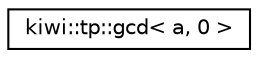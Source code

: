 digraph "Graphical Class Hierarchy"
{
 // LATEX_PDF_SIZE
  edge [fontname="Helvetica",fontsize="10",labelfontname="Helvetica",labelfontsize="10"];
  node [fontname="Helvetica",fontsize="10",shape=record];
  rankdir="LR";
  Node0 [label="kiwi::tp::gcd\< a, 0 \>",height=0.2,width=0.4,color="black", fillcolor="white", style="filled",URL="$structkiwi_1_1tp_1_1gcd_3_01a_00_010_01_4.html",tooltip=" "];
}
